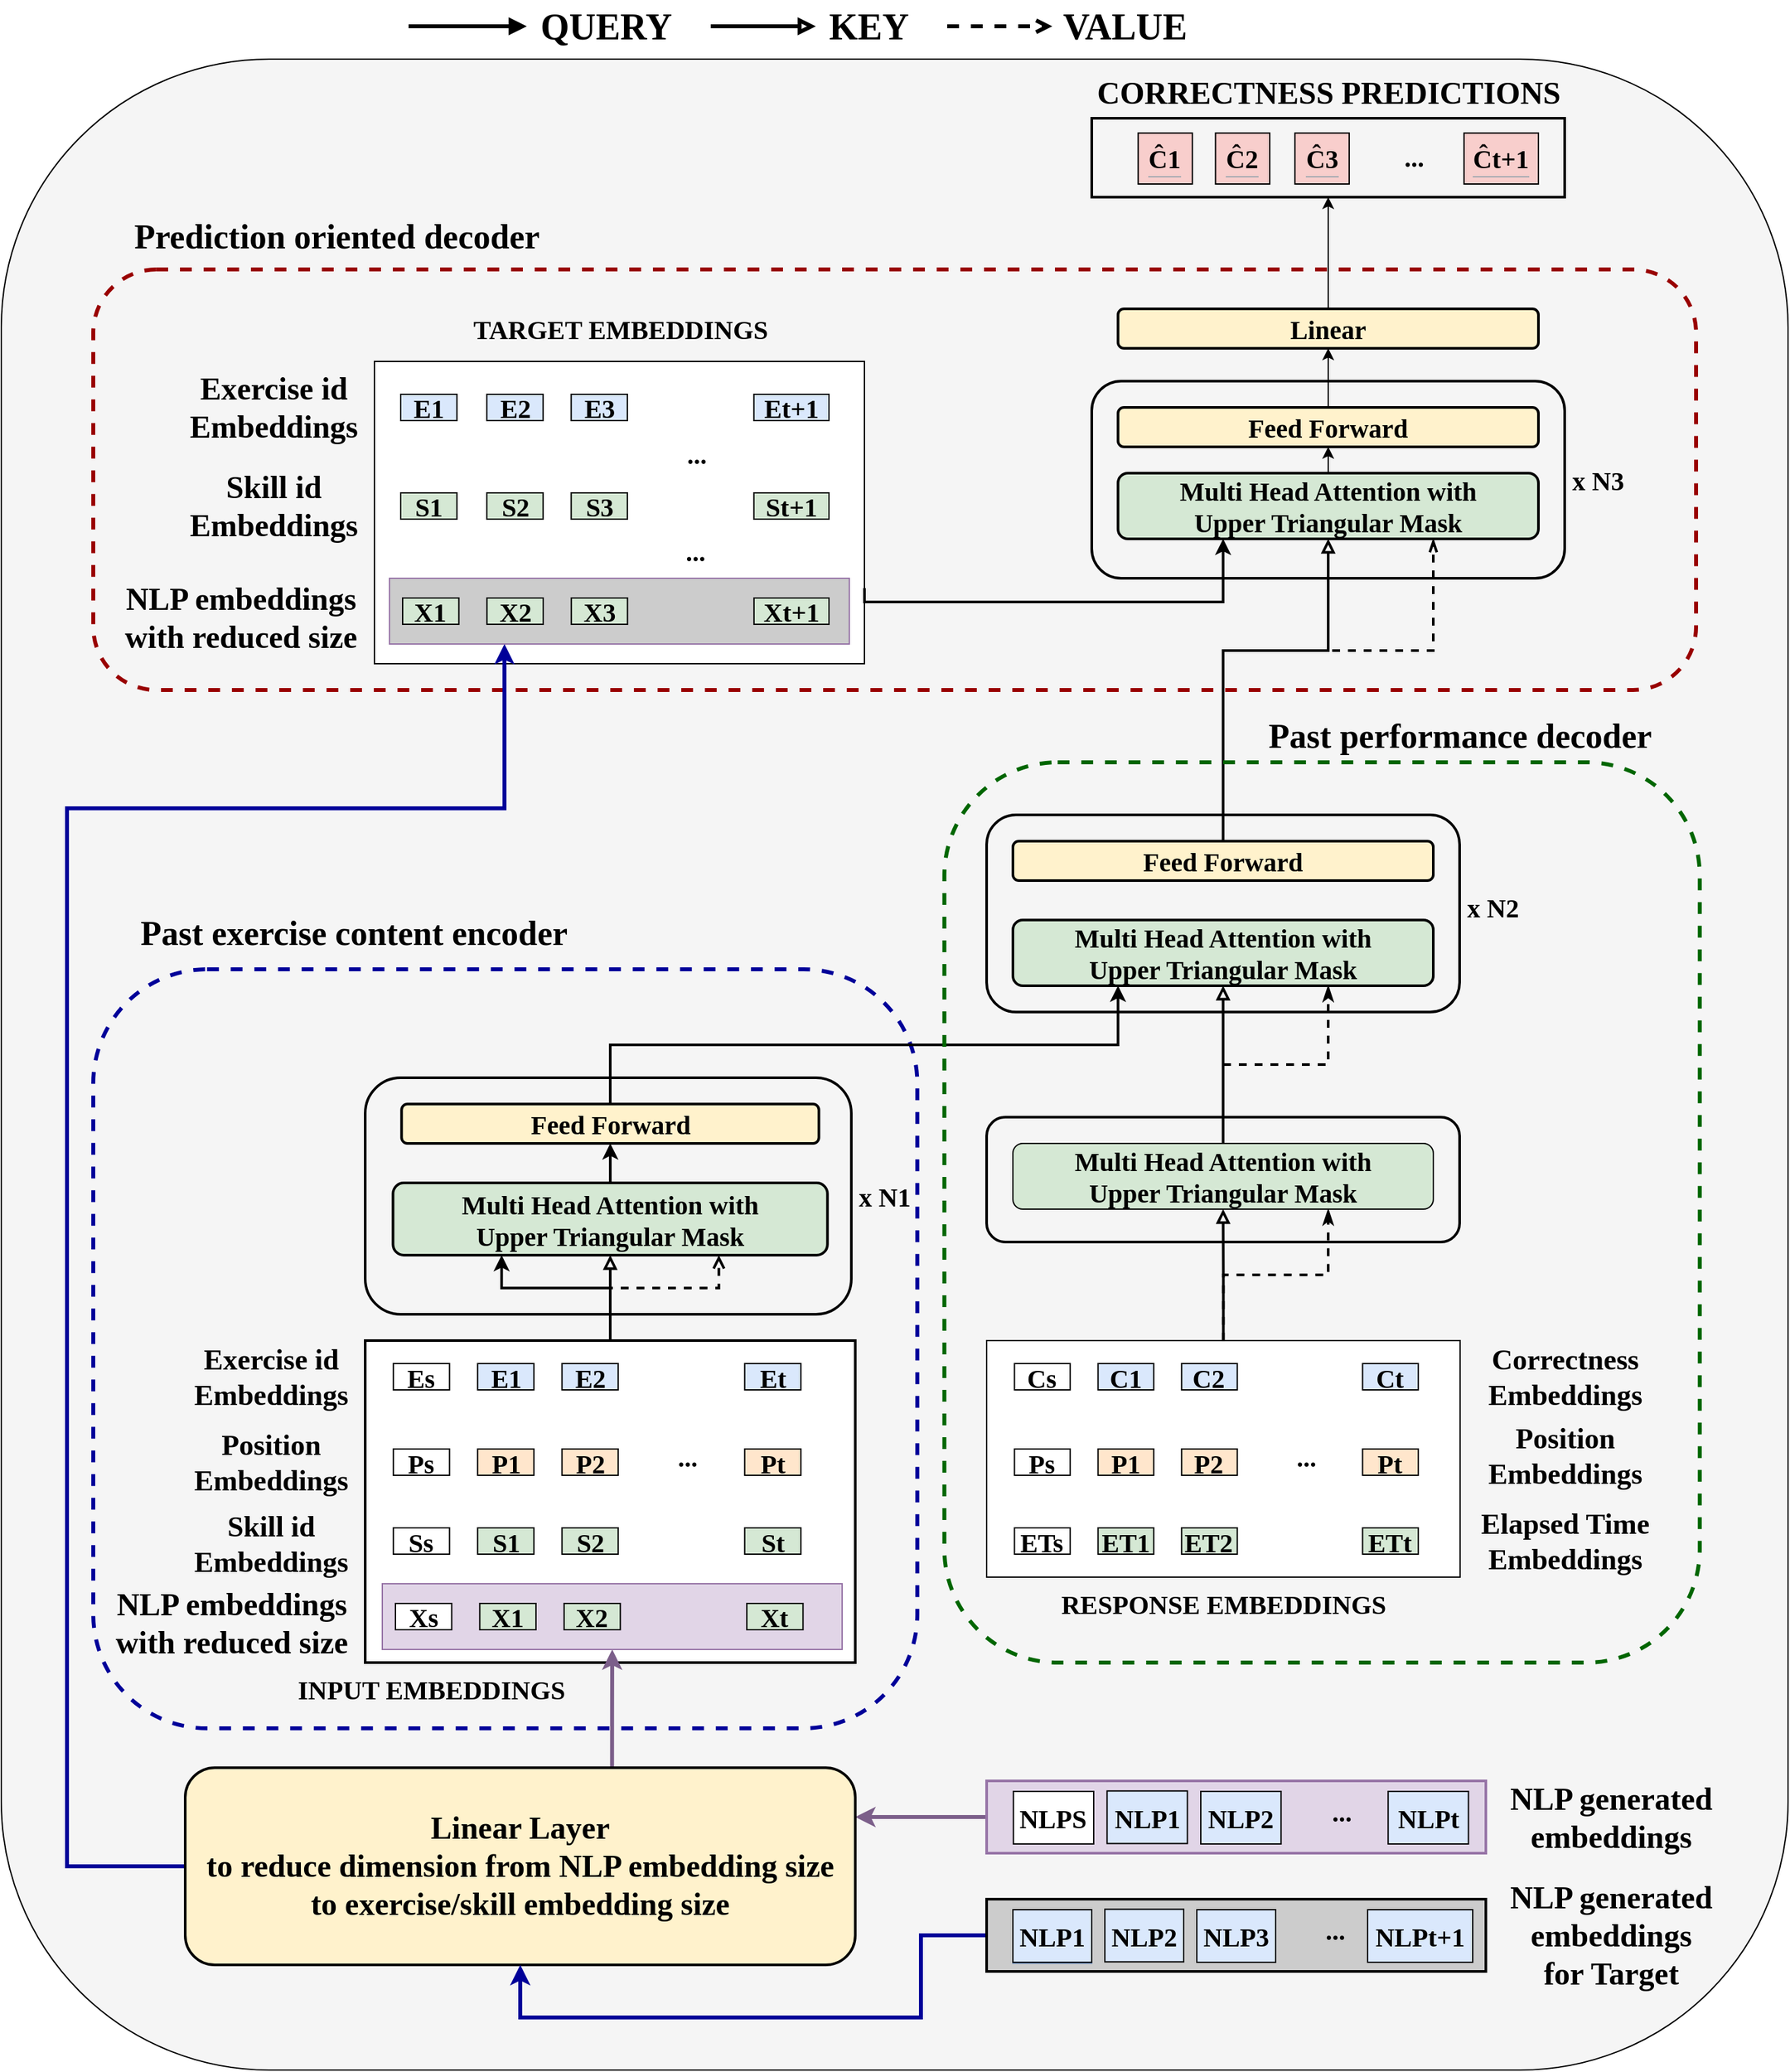 <mxfile version="17.1.5" type="device"><diagram id="nDeZhJGPXsyKJvz89PCt" name="Page-1"><mxGraphModel dx="2595" dy="3621" grid="1" gridSize="10" guides="1" tooltips="1" connect="1" arrows="1" fold="1" page="1" pageScale="1" pageWidth="827" pageHeight="1169" math="0" shadow="0"><root><mxCell id="0"/><mxCell id="1" parent="0"/><mxCell id="uX1NEE3Y0ACUD_Y4Q-Db-1" value="" style="rounded=1;whiteSpace=wrap;html=1;fillColor=#f5f5f5;fontColor=#333333;strokeColor=#000000;fontSize=18;fontStyle=1;fontFamily=Times New Roman;" parent="1" vertex="1"><mxGeometry x="460" y="-1180" width="1360" height="1530" as="geometry"/></mxCell><mxCell id="uX1NEE3Y0ACUD_Y4Q-Db-119" value="" style="rounded=1;whiteSpace=wrap;html=1;fillColor=none;strokeColor=#000099;strokeWidth=3;dashed=1;sketch=0;fontFamily=Times New Roman;fontSize=20;" parent="1" vertex="1"><mxGeometry x="530" y="-487.5" width="627.23" height="577.5" as="geometry"/></mxCell><mxCell id="uX1NEE3Y0ACUD_Y4Q-Db-27" value="" style="rounded=0;whiteSpace=wrap;html=1;strokeColor=#000000;fontSize=20;fontStyle=1;sketch=0;fontFamily=Times New Roman;container=0;strokeWidth=2;" parent="1" vertex="1"><mxGeometry x="737" y="-205" width="373" height="245" as="geometry"/></mxCell><mxCell id="uX1NEE3Y0ACUD_Y4Q-Db-2" value="" style="endArrow=block;html=1;rounded=0;fontFamily=Times New Roman;fontSize=28;strokeColor=#000000;endFill=1;fontStyle=1;strokeWidth=3;" parent="1" edge="1"><mxGeometry width="50" height="50" relative="1" as="geometry"><mxPoint x="770" y="-1205" as="sourcePoint"/><mxPoint x="860" y="-1205" as="targetPoint"/></mxGeometry></mxCell><mxCell id="uX1NEE3Y0ACUD_Y4Q-Db-3" value="" style="endArrow=block;html=1;rounded=0;fontFamily=Times New Roman;fontSize=28;strokeColor=#000000;endFill=0;fontStyle=1;strokeWidth=3;" parent="1" edge="1"><mxGeometry width="50" height="50" relative="1" as="geometry"><mxPoint x="1000" y="-1205" as="sourcePoint"/><mxPoint x="1080" y="-1205" as="targetPoint"/></mxGeometry></mxCell><mxCell id="uX1NEE3Y0ACUD_Y4Q-Db-4" value="" style="endArrow=open;html=1;rounded=0;dashed=1;fontFamily=Times New Roman;fontSize=28;strokeColor=#000000;endFill=0;fontStyle=1;strokeWidth=3;" parent="1" edge="1"><mxGeometry width="50" height="50" relative="1" as="geometry"><mxPoint x="1180" y="-1205" as="sourcePoint"/><mxPoint x="1260" y="-1205" as="targetPoint"/></mxGeometry></mxCell><mxCell id="uX1NEE3Y0ACUD_Y4Q-Db-5" value="QUERY" style="text;html=1;align=center;verticalAlign=middle;resizable=0;points=[];autosize=1;strokeColor=none;fillColor=none;fontSize=28;fontStyle=1;fontFamily=Times New Roman;" parent="1" vertex="1"><mxGeometry x="859.84" y="-1225" width="120" height="40" as="geometry"/></mxCell><mxCell id="uX1NEE3Y0ACUD_Y4Q-Db-6" value="KEY" style="text;html=1;align=center;verticalAlign=middle;resizable=0;points=[];autosize=1;strokeColor=none;fillColor=none;fontSize=28;fontStyle=1;fontFamily=Times New Roman;" parent="1" vertex="1"><mxGeometry x="1080" y="-1225" width="80" height="40" as="geometry"/></mxCell><mxCell id="uX1NEE3Y0ACUD_Y4Q-Db-7" value="VALUE" style="text;html=1;align=center;verticalAlign=middle;resizable=0;points=[];autosize=1;strokeColor=none;fillColor=none;fontSize=28;fontStyle=1;fontFamily=Times New Roman;" parent="1" vertex="1"><mxGeometry x="1260.18" y="-1225" width="110" height="40" as="geometry"/></mxCell><mxCell id="uX1NEE3Y0ACUD_Y4Q-Db-8" style="edgeStyle=orthogonalEdgeStyle;rounded=0;orthogonalLoop=1;jettySize=auto;html=1;entryX=0.5;entryY=1;entryDx=0;entryDy=0;endArrow=classic;endFill=1;fontFamily=Times New Roman;fontSize=20;" parent="1" source="uX1NEE3Y0ACUD_Y4Q-Db-9" target="uX1NEE3Y0ACUD_Y4Q-Db-12" edge="1"><mxGeometry relative="1" as="geometry"/></mxCell><mxCell id="uX1NEE3Y0ACUD_Y4Q-Db-9" value="&lt;span style=&quot;font-size: 20px;&quot;&gt;&lt;font style=&quot;font-size: 20px;&quot;&gt;Linear&lt;/font&gt;&lt;/span&gt;" style="rounded=1;whiteSpace=wrap;html=1;fillColor=#fff2cc;strokeColor=#000000;fontSize=20;fontStyle=1;fontFamily=Times New Roman;strokeWidth=2;" parent="1" vertex="1"><mxGeometry x="1310" y="-990" width="320" height="30" as="geometry"/></mxCell><mxCell id="uX1NEE3Y0ACUD_Y4Q-Db-10" style="edgeStyle=orthogonalEdgeStyle;rounded=0;orthogonalLoop=1;jettySize=auto;html=1;entryX=0.5;entryY=1;entryDx=0;entryDy=0;endArrow=classic;endFill=1;fontFamily=Times New Roman;fontSize=20;" parent="1" source="uX1NEE3Y0ACUD_Y4Q-Db-95" target="uX1NEE3Y0ACUD_Y4Q-Db-9" edge="1"><mxGeometry relative="1" as="geometry"/></mxCell><mxCell id="uX1NEE3Y0ACUD_Y4Q-Db-11" value="CORRECTNESS PREDICTIONS" style="text;html=1;align=center;verticalAlign=middle;resizable=0;points=[];autosize=1;strokeColor=none;fillColor=none;fontSize=24;fontStyle=1;fontFamily=Times New Roman;" parent="1" vertex="1"><mxGeometry x="1285.0" y="-1169" width="370" height="30" as="geometry"/></mxCell><mxCell id="uX1NEE3Y0ACUD_Y4Q-Db-12" value="" style="rounded=0;whiteSpace=wrap;html=1;fillColor=none;strokeColor=#000000;fontSize=20;fontStyle=1;fontFamily=Times New Roman;strokeWidth=2;" parent="1" vertex="1"><mxGeometry x="1290" y="-1135" width="360" height="60" as="geometry"/></mxCell><mxCell id="uX1NEE3Y0ACUD_Y4Q-Db-13" value="&lt;h1 id=&quot;firstHeading&quot; class=&quot;firstHeading mw-first-heading&quot; style=&quot;margin: 0px 0px 0.25em; padding: 0px; overflow: visible; border-bottom: 1px solid rgb(162, 169, 177); line-height: 1.3; font-size: 20px;&quot;&gt;&lt;font style=&quot;font-size: 20px;&quot;&gt;Ĉ1&lt;/font&gt;&lt;/h1&gt;" style="rounded=0;whiteSpace=wrap;html=1;fillColor=#f8cecc;strokeColor=#000000;fontSize=20;fontStyle=1;verticalAlign=top;fontFamily=Times New Roman;" parent="1" vertex="1"><mxGeometry x="1325.32" y="-1123.75" width="41.3" height="38.75" as="geometry"/></mxCell><mxCell id="uX1NEE3Y0ACUD_Y4Q-Db-14" value="&lt;span style=&quot;font-size: 20px;&quot;&gt;&lt;font style=&quot;font-size: 20px;&quot;&gt;...&lt;/font&gt;&lt;/span&gt;" style="text;html=1;align=center;verticalAlign=top;resizable=0;points=[];autosize=1;strokeColor=none;fontSize=20;fontStyle=1;fontFamily=Times New Roman;" parent="1" vertex="1"><mxGeometry x="1519.671" y="-1123.75" width="30" height="30" as="geometry"/></mxCell><mxCell id="uX1NEE3Y0ACUD_Y4Q-Db-15" value="&lt;h1 id=&quot;firstHeading&quot; class=&quot;firstHeading mw-first-heading&quot; style=&quot;margin: 0px 0px 0.25em; padding: 0px; overflow: visible; border-bottom: 1px solid rgb(162, 169, 177); line-height: 1.3; font-size: 20px;&quot;&gt;&lt;font style=&quot;font-size: 20px;&quot;&gt;Ĉ2&lt;/font&gt;&lt;/h1&gt;" style="rounded=0;whiteSpace=wrap;html=1;fillColor=#f8cecc;strokeColor=#000000;fontSize=20;fontStyle=1;verticalAlign=top;fontFamily=Times New Roman;" parent="1" vertex="1"><mxGeometry x="1384.21" y="-1123.75" width="41.3" height="38.75" as="geometry"/></mxCell><mxCell id="uX1NEE3Y0ACUD_Y4Q-Db-16" value="&lt;h1 id=&quot;firstHeading&quot; class=&quot;firstHeading mw-first-heading&quot; style=&quot;margin: 0px 0px 0.25em; padding: 0px; overflow: visible; border-bottom: 1px solid rgb(162, 169, 177); line-height: 1.3; font-size: 20px;&quot;&gt;&lt;font style=&quot;font-size: 20px;&quot;&gt;Ĉ3&lt;/font&gt;&lt;/h1&gt;" style="rounded=0;whiteSpace=wrap;html=1;fillColor=#f8cecc;strokeColor=#000000;fontSize=20;fontStyle=1;verticalAlign=top;fontFamily=Times New Roman;" parent="1" vertex="1"><mxGeometry x="1444.67" y="-1123.75" width="41.3" height="38.75" as="geometry"/></mxCell><mxCell id="uX1NEE3Y0ACUD_Y4Q-Db-17" value="&lt;h1 id=&quot;firstHeading&quot; class=&quot;firstHeading mw-first-heading&quot; style=&quot;margin: 0px 0px 0.25em ; padding: 0px ; overflow: visible ; border-bottom: 1px solid rgb(162 , 169 , 177) ; line-height: 1.3 ; font-size: 20px&quot;&gt;&lt;font style=&quot;font-size: 20px&quot;&gt;Ĉt+1&lt;/font&gt;&lt;/h1&gt;" style="rounded=0;whiteSpace=wrap;html=1;fillColor=#f8cecc;strokeColor=#000000;fontSize=20;fontStyle=1;verticalAlign=top;fontFamily=Times New Roman;" parent="1" vertex="1"><mxGeometry x="1573.37" y="-1123.75" width="56.63" height="38.75" as="geometry"/></mxCell><mxCell id="uX1NEE3Y0ACUD_Y4Q-Db-18" value="Prediction oriented decoder" style="text;html=1;align=center;verticalAlign=middle;resizable=0;points=[];autosize=1;strokeColor=none;fillColor=none;fontSize=26;fontFamily=Times New Roman;fontStyle=1;container=1;" parent="1" vertex="1"><mxGeometry x="555.28" y="-1065" width="320" height="40" as="geometry"/></mxCell><mxCell id="uX1NEE3Y0ACUD_Y4Q-Db-19" value="" style="rounded=1;whiteSpace=wrap;html=1;fillColor=none;strokeColor=#990000;strokeWidth=3;dashed=1;sketch=0;fontFamily=Times New Roman;fontSize=20;" parent="1" vertex="1"><mxGeometry x="530" y="-1020" width="1220" height="320" as="geometry"/></mxCell><mxCell id="uX1NEE3Y0ACUD_Y4Q-Db-20" value="" style="rounded=1;whiteSpace=wrap;html=1;fillColor=none;strokeColor=#000000;fontSize=20;fontStyle=1;sketch=0;fontFamily=Times New Roman;strokeWidth=2;" parent="1" vertex="1"><mxGeometry x="737" y="-405" width="370" height="180" as="geometry"/></mxCell><mxCell id="uX1NEE3Y0ACUD_Y4Q-Db-21" value="" style="rounded=1;whiteSpace=wrap;html=1;fillColor=none;strokeColor=#000000;fontSize=20;fontStyle=1;fontFamily=Times New Roman;strokeWidth=2;" parent="1" vertex="1"><mxGeometry x="1210" y="-605" width="360" height="150" as="geometry"/></mxCell><mxCell id="uX1NEE3Y0ACUD_Y4Q-Db-22" value="Multi Head Attention with &lt;br style=&quot;font-size: 20px;&quot;&gt;&lt;span style=&quot;font-size: 20px;&quot;&gt;Upper Triangular Mask&lt;/span&gt;" style="rounded=1;whiteSpace=wrap;html=1;fillColor=#d5e8d4;fontSize=20;strokeColor=#000000;fontStyle=1;fontFamily=Times New Roman;strokeWidth=2;" parent="1" vertex="1"><mxGeometry x="1230" y="-525" width="320" height="50" as="geometry"/></mxCell><mxCell id="uX1NEE3Y0ACUD_Y4Q-Db-23" style="edgeStyle=orthogonalEdgeStyle;rounded=0;orthogonalLoop=1;jettySize=auto;html=1;entryX=0.5;entryY=1;entryDx=0;entryDy=0;fontFamily=Times New Roman;fontSize=20;endArrow=block;endFill=0;strokeColor=#000000;strokeWidth=2;" parent="1" source="uX1NEE3Y0ACUD_Y4Q-Db-24" target="uX1NEE3Y0ACUD_Y4Q-Db-94" edge="1"><mxGeometry relative="1" as="geometry"><Array as="points"><mxPoint x="1390" y="-730"/><mxPoint x="1470" y="-730"/></Array></mxGeometry></mxCell><mxCell id="uX1NEE3Y0ACUD_Y4Q-Db-24" value="&lt;span style=&quot;font-size: 20px;&quot;&gt;&lt;font style=&quot;font-size: 20px;&quot;&gt;Feed Forward&lt;/font&gt;&lt;/span&gt;" style="rounded=1;whiteSpace=wrap;html=1;fillColor=#fff2cc;strokeColor=#000000;fontSize=20;fontStyle=1;fontFamily=Times New Roman;strokeWidth=2;" parent="1" vertex="1"><mxGeometry x="1230" y="-585" width="320" height="30" as="geometry"/></mxCell><mxCell id="uX1NEE3Y0ACUD_Y4Q-Db-51" style="edgeStyle=orthogonalEdgeStyle;rounded=0;orthogonalLoop=1;jettySize=auto;html=1;entryX=0.25;entryY=1;entryDx=0;entryDy=0;fontSize=20;exitX=0.5;exitY=0;exitDx=0;exitDy=0;strokeColor=#000000;fontStyle=1;fontFamily=Times New Roman;strokeWidth=2;" parent="1" source="uX1NEE3Y0ACUD_Y4Q-Db-53" target="uX1NEE3Y0ACUD_Y4Q-Db-22" edge="1"><mxGeometry relative="1" as="geometry"/></mxCell><mxCell id="uX1NEE3Y0ACUD_Y4Q-Db-52" style="edgeStyle=orthogonalEdgeStyle;rounded=0;orthogonalLoop=1;jettySize=auto;html=1;entryX=0.5;entryY=1;entryDx=0;entryDy=0;fontSize=20;exitX=0.5;exitY=0;exitDx=0;exitDy=0;strokeColor=#000000;fontStyle=1;endArrow=block;endFill=0;fontFamily=Times New Roman;strokeWidth=2;" parent="1" source="Qq5zRCEWTZlUcOAFy7cQ-25" target="uX1NEE3Y0ACUD_Y4Q-Db-22" edge="1"><mxGeometry relative="1" as="geometry"/></mxCell><mxCell id="uX1NEE3Y0ACUD_Y4Q-Db-53" value="&lt;span style=&quot;font-size: 20px;&quot;&gt;&lt;font style=&quot;font-size: 20px;&quot;&gt;Feed Forward&lt;/font&gt;&lt;/span&gt;" style="rounded=1;whiteSpace=wrap;html=1;fillColor=#fff2cc;strokeColor=#000000;fontSize=20;fontStyle=1;sketch=0;fontFamily=Times New Roman;strokeWidth=2;" parent="1" vertex="1"><mxGeometry x="764.676" y="-385" width="317.647" height="30" as="geometry"/></mxCell><mxCell id="uX1NEE3Y0ACUD_Y4Q-Db-54" style="edgeStyle=orthogonalEdgeStyle;rounded=0;orthogonalLoop=1;jettySize=auto;html=1;entryX=0.5;entryY=1;entryDx=0;entryDy=0;fontSize=20;strokeColor=#000000;fontStyle=1;sketch=0;fontFamily=Times New Roman;strokeWidth=2;" parent="1" source="uX1NEE3Y0ACUD_Y4Q-Db-55" target="uX1NEE3Y0ACUD_Y4Q-Db-53" edge="1"><mxGeometry relative="1" as="geometry"/></mxCell><mxCell id="uX1NEE3Y0ACUD_Y4Q-Db-55" value="Multi Head Attention with &lt;br style=&quot;font-size: 20px;&quot;&gt;&lt;span style=&quot;font-size: 20px;&quot;&gt;Upper Triangular Mask&lt;/span&gt;" style="rounded=1;whiteSpace=wrap;html=1;fillColor=#d5e8d4;fontSize=20;strokeColor=#000000;fontStyle=1;sketch=0;fontFamily=Times New Roman;strokeWidth=2;" parent="1" vertex="1"><mxGeometry x="758.16" y="-325" width="330.68" height="55" as="geometry"/></mxCell><mxCell id="uX1NEE3Y0ACUD_Y4Q-Db-56" value="Position&lt;br style=&quot;font-size: 22px;&quot;&gt;Embeddings" style="text;html=1;align=center;verticalAlign=middle;resizable=0;points=[];autosize=1;strokeColor=none;fillColor=none;fontSize=22;fontStyle=1;fontFamily=Times New Roman;" parent="1" vertex="1"><mxGeometry x="1584.998" y="-147.5" width="130" height="60" as="geometry"/></mxCell><mxCell id="uX1NEE3Y0ACUD_Y4Q-Db-57" value="Elapsed Time&lt;br style=&quot;font-size: 22px;&quot;&gt;Embeddings" style="text;html=1;align=center;verticalAlign=middle;resizable=0;points=[];autosize=1;strokeColor=none;fillColor=none;fontSize=22;fontStyle=1;fontFamily=Times New Roman;" parent="1" vertex="1"><mxGeometry x="1579.998" y="-82.5" width="140" height="60" as="geometry"/></mxCell><mxCell id="uX1NEE3Y0ACUD_Y4Q-Db-58" value="" style="group;strokeColor=none;fontSize=20;fontStyle=1;fontFamily=Times New Roman;strokeWidth=2;" parent="1" vertex="1" connectable="0"><mxGeometry x="1210" y="-205" width="360.369" height="435" as="geometry"/></mxCell><mxCell id="uX1NEE3Y0ACUD_Y4Q-Db-59" value="" style="rounded=0;whiteSpace=wrap;html=1;strokeColor=#000000;fontSize=20;fontStyle=1;fontFamily=Times New Roman;" parent="uX1NEE3Y0ACUD_Y4Q-Db-58" vertex="1"><mxGeometry width="360.369" height="180" as="geometry"/></mxCell><mxCell id="uX1NEE3Y0ACUD_Y4Q-Db-60" value="C1" style="rounded=0;whiteSpace=wrap;html=1;fillColor=#dae8fc;strokeColor=#000000;fontSize=20;fontStyle=1;fontFamily=Times New Roman;" parent="uX1NEE3Y0ACUD_Y4Q-Db-58" vertex="1"><mxGeometry x="84.793" y="17.5" width="42.396" height="20" as="geometry"/></mxCell><mxCell id="uX1NEE3Y0ACUD_Y4Q-Db-61" value="C2" style="rounded=0;whiteSpace=wrap;html=1;fillColor=#dae8fc;strokeColor=#000000;fontSize=20;fontStyle=1;fontFamily=Times New Roman;" parent="uX1NEE3Y0ACUD_Y4Q-Db-58" vertex="1"><mxGeometry x="148.387" y="17.5" width="42.396" height="20" as="geometry"/></mxCell><mxCell id="uX1NEE3Y0ACUD_Y4Q-Db-62" value="Ct" style="rounded=0;whiteSpace=wrap;html=1;fillColor=#dae8fc;strokeColor=#000000;fontSize=20;fontStyle=1;fontFamily=Times New Roman;" parent="uX1NEE3Y0ACUD_Y4Q-Db-58" vertex="1"><mxGeometry x="286.175" y="17.5" width="42.396" height="20" as="geometry"/></mxCell><mxCell id="uX1NEE3Y0ACUD_Y4Q-Db-63" value="P1" style="rounded=0;whiteSpace=wrap;html=1;fillColor=#ffe6cc;strokeColor=#000000;fontSize=20;fontStyle=1;fontFamily=Times New Roman;" parent="uX1NEE3Y0ACUD_Y4Q-Db-58" vertex="1"><mxGeometry x="84.793" y="82.5" width="42.396" height="20" as="geometry"/></mxCell><mxCell id="uX1NEE3Y0ACUD_Y4Q-Db-64" value="P2" style="rounded=0;whiteSpace=wrap;html=1;fillColor=#ffe6cc;strokeColor=#000000;fontSize=20;fontStyle=1;fontFamily=Times New Roman;" parent="uX1NEE3Y0ACUD_Y4Q-Db-58" vertex="1"><mxGeometry x="148.387" y="82.5" width="42.396" height="20" as="geometry"/></mxCell><mxCell id="uX1NEE3Y0ACUD_Y4Q-Db-65" value="Pt" style="rounded=0;whiteSpace=wrap;html=1;fillColor=#ffe6cc;strokeColor=#000000;fontSize=20;fontStyle=1;fontFamily=Times New Roman;" parent="uX1NEE3Y0ACUD_Y4Q-Db-58" vertex="1"><mxGeometry x="286.175" y="82.5" width="42.396" height="20" as="geometry"/></mxCell><mxCell id="uX1NEE3Y0ACUD_Y4Q-Db-66" value="ET1" style="rounded=0;whiteSpace=wrap;html=1;fillColor=#d5e8d4;strokeColor=#000000;fontSize=20;fontStyle=1;fontFamily=Times New Roman;" parent="uX1NEE3Y0ACUD_Y4Q-Db-58" vertex="1"><mxGeometry x="84.793" y="142.5" width="42.396" height="20" as="geometry"/></mxCell><mxCell id="uX1NEE3Y0ACUD_Y4Q-Db-67" value="ET2" style="rounded=0;whiteSpace=wrap;html=1;fillColor=#d5e8d4;strokeColor=#000000;fontSize=20;fontStyle=1;fontFamily=Times New Roman;" parent="uX1NEE3Y0ACUD_Y4Q-Db-58" vertex="1"><mxGeometry x="148.387" y="142.5" width="42.396" height="20" as="geometry"/></mxCell><mxCell id="uX1NEE3Y0ACUD_Y4Q-Db-68" value="ETt" style="rounded=0;whiteSpace=wrap;html=1;fillColor=#d5e8d4;strokeColor=#000000;fontSize=20;fontStyle=1;fontFamily=Times New Roman;" parent="uX1NEE3Y0ACUD_Y4Q-Db-58" vertex="1"><mxGeometry x="286.175" y="142.5" width="42.396" height="20" as="geometry"/></mxCell><mxCell id="uX1NEE3Y0ACUD_Y4Q-Db-69" value="" style="shape=image;html=1;verticalAlign=top;verticalLabelPosition=bottom;labelBackgroundColor=#ffffff;imageAspect=0;aspect=fixed;image=https://cdn3.iconfinder.com/data/icons/user-interface-169/32/plus-128.png;fillColor=none;strokeColor=#000000;fontSize=20;fontStyle=1;fontFamily=Times New Roman;" parent="uX1NEE3Y0ACUD_Y4Q-Db-58" vertex="1"><mxGeometry x="95.392" y="52.5" width="20" height="20" as="geometry"/></mxCell><mxCell id="uX1NEE3Y0ACUD_Y4Q-Db-70" value="" style="shape=image;html=1;verticalAlign=top;verticalLabelPosition=bottom;labelBackgroundColor=#ffffff;imageAspect=0;aspect=fixed;image=https://cdn3.iconfinder.com/data/icons/user-interface-169/32/plus-128.png;fillColor=none;strokeColor=#000000;fontSize=20;fontStyle=1;fontFamily=Times New Roman;" parent="uX1NEE3Y0ACUD_Y4Q-Db-58" vertex="1"><mxGeometry x="158.986" y="52.5" width="20" height="20" as="geometry"/></mxCell><mxCell id="uX1NEE3Y0ACUD_Y4Q-Db-71" value="" style="shape=image;html=1;verticalAlign=top;verticalLabelPosition=bottom;labelBackgroundColor=#ffffff;imageAspect=0;aspect=fixed;image=https://cdn3.iconfinder.com/data/icons/user-interface-169/32/plus-128.png;fillColor=none;strokeColor=#000000;fontSize=20;fontStyle=1;fontFamily=Times New Roman;" parent="uX1NEE3Y0ACUD_Y4Q-Db-58" vertex="1"><mxGeometry x="296.774" y="52.5" width="20" height="20" as="geometry"/></mxCell><mxCell id="uX1NEE3Y0ACUD_Y4Q-Db-72" value="" style="shape=image;html=1;verticalAlign=top;verticalLabelPosition=bottom;labelBackgroundColor=#ffffff;imageAspect=0;aspect=fixed;image=https://cdn3.iconfinder.com/data/icons/user-interface-169/32/plus-128.png;fillColor=none;strokeColor=#000000;fontSize=20;fontStyle=1;fontFamily=Times New Roman;" parent="uX1NEE3Y0ACUD_Y4Q-Db-58" vertex="1"><mxGeometry x="95.392" y="112.5" width="20" height="20" as="geometry"/></mxCell><mxCell id="uX1NEE3Y0ACUD_Y4Q-Db-73" value="" style="shape=image;html=1;verticalAlign=top;verticalLabelPosition=bottom;labelBackgroundColor=#ffffff;imageAspect=0;aspect=fixed;image=https://cdn3.iconfinder.com/data/icons/user-interface-169/32/plus-128.png;fillColor=none;strokeColor=#000000;fontSize=20;fontStyle=1;fontFamily=Times New Roman;" parent="uX1NEE3Y0ACUD_Y4Q-Db-58" vertex="1"><mxGeometry x="158.986" y="112.5" width="20" height="20" as="geometry"/></mxCell><mxCell id="uX1NEE3Y0ACUD_Y4Q-Db-74" value="" style="shape=image;html=1;verticalAlign=top;verticalLabelPosition=bottom;labelBackgroundColor=#ffffff;imageAspect=0;aspect=fixed;image=https://cdn3.iconfinder.com/data/icons/user-interface-169/32/plus-128.png;fillColor=none;strokeColor=#000000;fontSize=20;fontStyle=1;fontFamily=Times New Roman;" parent="uX1NEE3Y0ACUD_Y4Q-Db-58" vertex="1"><mxGeometry x="296.774" y="112.5" width="20" height="20" as="geometry"/></mxCell><mxCell id="uX1NEE3Y0ACUD_Y4Q-Db-75" value="&lt;span style=&quot;font-size: 20px;&quot;&gt;&lt;font style=&quot;font-size: 20px;&quot;&gt;...&lt;/font&gt;&lt;/span&gt;" style="text;html=1;align=center;verticalAlign=middle;resizable=0;points=[];autosize=1;strokeColor=none;fillColor=none;fontSize=20;fontStyle=1;fontFamily=Times New Roman;" parent="uX1NEE3Y0ACUD_Y4Q-Db-58" vertex="1"><mxGeometry x="227.581" y="72.5" width="30" height="30" as="geometry"/></mxCell><mxCell id="uX1NEE3Y0ACUD_Y4Q-Db-76" value="Cs" style="rounded=0;whiteSpace=wrap;html=1;strokeColor=#000000;fontSize=20;fontStyle=1;fontFamily=Times New Roman;" parent="uX1NEE3Y0ACUD_Y4Q-Db-58" vertex="1"><mxGeometry x="21.198" y="17.5" width="42.396" height="20" as="geometry"/></mxCell><mxCell id="uX1NEE3Y0ACUD_Y4Q-Db-77" value="Ps" style="rounded=0;whiteSpace=wrap;html=1;strokeColor=#000000;fontSize=20;fontStyle=1;fontFamily=Times New Roman;" parent="uX1NEE3Y0ACUD_Y4Q-Db-58" vertex="1"><mxGeometry x="21.198" y="82.5" width="42.396" height="20" as="geometry"/></mxCell><mxCell id="uX1NEE3Y0ACUD_Y4Q-Db-78" value="ETs" style="rounded=0;whiteSpace=wrap;html=1;strokeColor=#000000;fontSize=20;fontStyle=1;fontFamily=Times New Roman;" parent="uX1NEE3Y0ACUD_Y4Q-Db-58" vertex="1"><mxGeometry x="21.198" y="142.5" width="42.396" height="20" as="geometry"/></mxCell><mxCell id="uX1NEE3Y0ACUD_Y4Q-Db-79" value="" style="shape=image;html=1;verticalAlign=top;verticalLabelPosition=bottom;labelBackgroundColor=#ffffff;imageAspect=0;aspect=fixed;image=https://cdn3.iconfinder.com/data/icons/user-interface-169/32/plus-128.png;fillColor=none;strokeColor=#000000;fontSize=20;fontStyle=1;fontFamily=Times New Roman;" parent="uX1NEE3Y0ACUD_Y4Q-Db-58" vertex="1"><mxGeometry x="31.797" y="52.5" width="20" height="20" as="geometry"/></mxCell><mxCell id="uX1NEE3Y0ACUD_Y4Q-Db-80" value="" style="shape=image;html=1;verticalAlign=top;verticalLabelPosition=bottom;labelBackgroundColor=#ffffff;imageAspect=0;aspect=fixed;image=https://cdn3.iconfinder.com/data/icons/user-interface-169/32/plus-128.png;fillColor=none;strokeColor=#000000;fontSize=20;fontStyle=1;fontFamily=Times New Roman;" parent="uX1NEE3Y0ACUD_Y4Q-Db-58" vertex="1"><mxGeometry x="31.797" y="112.5" width="20" height="20" as="geometry"/></mxCell><mxCell id="uX1NEE3Y0ACUD_Y4Q-Db-81" value="Correctness&lt;br style=&quot;font-size: 22px;&quot;&gt;Embeddings" style="text;html=1;align=center;verticalAlign=middle;resizable=0;points=[];autosize=1;strokeColor=none;fillColor=none;fontSize=22;fontStyle=1;fontFamily=Times New Roman;" parent="1" vertex="1"><mxGeometry x="1584.998" y="-207.5" width="130" height="60" as="geometry"/></mxCell><mxCell id="uX1NEE3Y0ACUD_Y4Q-Db-82" value="x N2" style="text;html=1;align=center;verticalAlign=middle;resizable=0;points=[];autosize=1;strokeColor=none;fillColor=none;fontStyle=1;fontSize=20;fontFamily=Times New Roman;" parent="1" vertex="1"><mxGeometry x="1570.368" y="-550" width="50" height="30" as="geometry"/></mxCell><mxCell id="uX1NEE3Y0ACUD_Y4Q-Db-83" value="x N1" style="text;html=1;align=center;verticalAlign=middle;resizable=0;points=[];autosize=1;strokeColor=none;fillColor=none;fontStyle=1;fontSize=20;sketch=0;fontFamily=Times New Roman;" parent="1" vertex="1"><mxGeometry x="1106.998" y="-330" width="50" height="30" as="geometry"/></mxCell><mxCell id="uX1NEE3Y0ACUD_Y4Q-Db-84" style="edgeStyle=orthogonalEdgeStyle;rounded=0;orthogonalLoop=1;jettySize=auto;html=1;entryX=0.75;entryY=1;entryDx=0;entryDy=0;fontSize=20;strokeColor=#000000;fontStyle=1;endArrow=open;endFill=0;dashed=1;sketch=0;fontFamily=Times New Roman;strokeWidth=2;" parent="1" source="uX1NEE3Y0ACUD_Y4Q-Db-27" target="uX1NEE3Y0ACUD_Y4Q-Db-55" edge="1"><mxGeometry relative="1" as="geometry"><Array as="points"><mxPoint x="923" y="-245"/><mxPoint x="1006" y="-245"/></Array></mxGeometry></mxCell><mxCell id="uX1NEE3Y0ACUD_Y4Q-Db-85" style="edgeStyle=orthogonalEdgeStyle;rounded=0;orthogonalLoop=1;jettySize=auto;html=1;entryX=0.5;entryY=1;entryDx=0;entryDy=0;fontSize=20;exitX=0.5;exitY=0;exitDx=0;exitDy=0;strokeColor=#000000;fontStyle=1;endArrow=block;endFill=0;sketch=0;fontFamily=Times New Roman;strokeWidth=2;" parent="1" source="uX1NEE3Y0ACUD_Y4Q-Db-27" target="uX1NEE3Y0ACUD_Y4Q-Db-55" edge="1"><mxGeometry relative="1" as="geometry"/></mxCell><mxCell id="uX1NEE3Y0ACUD_Y4Q-Db-86" style="edgeStyle=orthogonalEdgeStyle;rounded=0;orthogonalLoop=1;jettySize=auto;html=1;entryX=0.25;entryY=1;entryDx=0;entryDy=0;fontSize=20;strokeColor=#000000;fontStyle=1;sketch=0;fontFamily=Times New Roman;strokeWidth=2;" parent="1" source="uX1NEE3Y0ACUD_Y4Q-Db-27" target="uX1NEE3Y0ACUD_Y4Q-Db-55" edge="1"><mxGeometry relative="1" as="geometry"><Array as="points"><mxPoint x="923" y="-245"/><mxPoint x="841" y="-245"/></Array></mxGeometry></mxCell><mxCell id="uX1NEE3Y0ACUD_Y4Q-Db-87" value="RESPONSE EMBEDDINGS" style="text;html=1;align=center;verticalAlign=middle;resizable=0;points=[];autosize=1;strokeColor=none;fillColor=none;fontSize=20;fontStyle=1;fontFamily=Times New Roman;" parent="1" vertex="1"><mxGeometry x="1260.18" y="-20" width="260" height="30" as="geometry"/></mxCell><mxCell id="uX1NEE3Y0ACUD_Y4Q-Db-88" value="INPUT EMBEDDINGS" style="text;html=1;align=center;verticalAlign=middle;resizable=0;points=[];autosize=1;strokeColor=none;fillColor=none;fontSize=20;fontStyle=1;sketch=0;fontFamily=Times New Roman;container=0;" parent="1" vertex="1"><mxGeometry x="677.46" y="45" width="220" height="30" as="geometry"/></mxCell><mxCell id="uX1NEE3Y0ACUD_Y4Q-Db-89" value="x N3" style="text;html=1;align=center;verticalAlign=middle;resizable=0;points=[];autosize=1;strokeColor=none;fillColor=none;fontStyle=1;fontSize=20;fontFamily=Times New Roman;" parent="1" vertex="1"><mxGeometry x="1649.998" y="-875" width="50" height="30" as="geometry"/></mxCell><mxCell id="uX1NEE3Y0ACUD_Y4Q-Db-93" value="" style="rounded=1;whiteSpace=wrap;html=1;fillColor=none;strokeColor=#000000;fontSize=20;fontStyle=1;fontFamily=Times New Roman;strokeWidth=2;" parent="1" vertex="1"><mxGeometry x="1290" y="-935" width="360" height="150" as="geometry"/></mxCell><mxCell id="uX1NEE3Y0ACUD_Y4Q-Db-94" value="Multi Head Attention with &lt;br style=&quot;font-size: 20px;&quot;&gt;&lt;span style=&quot;font-size: 20px;&quot;&gt;Upper Triangular Mask&lt;/span&gt;" style="rounded=1;whiteSpace=wrap;html=1;fillColor=#d5e8d4;fontSize=20;strokeColor=#000000;fontStyle=1;fontFamily=Times New Roman;strokeWidth=2;" parent="1" vertex="1"><mxGeometry x="1310" y="-865" width="320" height="50" as="geometry"/></mxCell><mxCell id="uX1NEE3Y0ACUD_Y4Q-Db-95" value="&lt;span style=&quot;font-size: 20px;&quot;&gt;&lt;font style=&quot;font-size: 20px;&quot;&gt;Feed Forward&lt;/font&gt;&lt;/span&gt;" style="rounded=1;whiteSpace=wrap;html=1;fillColor=#fff2cc;strokeColor=#000000;fontSize=20;fontStyle=1;fontFamily=Times New Roman;strokeWidth=2;" parent="1" vertex="1"><mxGeometry x="1310" y="-915" width="320" height="30" as="geometry"/></mxCell><mxCell id="uX1NEE3Y0ACUD_Y4Q-Db-96" style="edgeStyle=orthogonalEdgeStyle;rounded=0;orthogonalLoop=1;jettySize=auto;html=1;entryX=0.5;entryY=1;entryDx=0;entryDy=0;fontFamily=Times New Roman;fontSize=20;" parent="1" source="uX1NEE3Y0ACUD_Y4Q-Db-94" target="uX1NEE3Y0ACUD_Y4Q-Db-95" edge="1"><mxGeometry relative="1" as="geometry"/></mxCell><mxCell id="uX1NEE3Y0ACUD_Y4Q-Db-97" style="edgeStyle=orthogonalEdgeStyle;rounded=0;sketch=0;orthogonalLoop=1;jettySize=auto;html=1;entryX=0.75;entryY=1;entryDx=0;entryDy=0;dashed=1;fontSize=20;endArrow=openThin;endFill=0;exitX=0.5;exitY=0;exitDx=0;exitDy=0;fontFamily=Times New Roman;strokeWidth=2;" parent="1" source="uX1NEE3Y0ACUD_Y4Q-Db-24" target="uX1NEE3Y0ACUD_Y4Q-Db-94" edge="1"><mxGeometry relative="1" as="geometry"><Array as="points"><mxPoint x="1390" y="-730"/><mxPoint x="1550" y="-730"/></Array><mxPoint x="920.5" y="-750.0" as="sourcePoint"/></mxGeometry></mxCell><mxCell id="uX1NEE3Y0ACUD_Y4Q-Db-98" value="TARGET EMBEDDINGS" style="text;html=1;align=center;verticalAlign=middle;resizable=0;points=[];autosize=1;strokeColor=none;fillColor=none;fontSize=20;fontStyle=1;fontFamily=Times New Roman;" parent="1" vertex="1"><mxGeometry x="810.5" y="-990" width="240" height="30" as="geometry"/></mxCell><mxCell id="uX1NEE3Y0ACUD_Y4Q-Db-99" value="Exercise id &lt;br style=&quot;font-size: 24px;&quot;&gt;Embeddings" style="text;html=1;align=center;verticalAlign=middle;resizable=0;points=[];autosize=1;strokeColor=none;fillColor=none;fontSize=24;fontStyle=1;fontFamily=Times New Roman;" parent="1" vertex="1"><mxGeometry x="597" y="-945" width="140" height="60" as="geometry"/></mxCell><mxCell id="uX1NEE3Y0ACUD_Y4Q-Db-100" value="Skill id &lt;br style=&quot;font-size: 24px;&quot;&gt;Embeddings" style="text;html=1;align=center;verticalAlign=middle;resizable=0;points=[];autosize=1;strokeColor=none;fillColor=none;fontSize=24;fontStyle=1;fontFamily=Times New Roman;" parent="1" vertex="1"><mxGeometry x="597" y="-870" width="140" height="60" as="geometry"/></mxCell><mxCell id="uX1NEE3Y0ACUD_Y4Q-Db-101" value="" style="rounded=0;whiteSpace=wrap;html=1;strokeColor=#000000;fontSize=20;fontStyle=1;container=0;fontFamily=Times New Roman;" parent="1" vertex="1"><mxGeometry x="744" y="-950" width="373" height="230" as="geometry"/></mxCell><mxCell id="uX1NEE3Y0ACUD_Y4Q-Db-107" style="edgeStyle=orthogonalEdgeStyle;rounded=0;orthogonalLoop=1;jettySize=auto;html=1;entryX=0.25;entryY=1;entryDx=0;entryDy=0;fontSize=20;strokeColor=#000000;fontStyle=1;exitX=1;exitY=0.75;exitDx=0;exitDy=0;fontFamily=Times New Roman;strokeWidth=2;" parent="1" source="uX1NEE3Y0ACUD_Y4Q-Db-101" target="uX1NEE3Y0ACUD_Y4Q-Db-94" edge="1"><mxGeometry relative="1" as="geometry"><mxPoint x="1390" y="-715.0" as="targetPoint"/><Array as="points"><mxPoint x="1390" y="-767"/></Array></mxGeometry></mxCell><mxCell id="uX1NEE3Y0ACUD_Y4Q-Db-108" value="E2" style="rounded=0;whiteSpace=wrap;html=1;fillColor=#dae8fc;strokeColor=#000000;fontSize=20;fontStyle=1;fontFamily=Times New Roman;" parent="1" vertex="1"><mxGeometry x="829.58" y="-925" width="42.791" height="20" as="geometry"/></mxCell><mxCell id="uX1NEE3Y0ACUD_Y4Q-Db-109" value="E3" style="rounded=0;whiteSpace=wrap;html=1;fillColor=#dae8fc;strokeColor=#000000;fontSize=20;fontStyle=1;fontFamily=Times New Roman;" parent="1" vertex="1"><mxGeometry x="893.767" y="-925" width="42.791" height="20" as="geometry"/></mxCell><mxCell id="uX1NEE3Y0ACUD_Y4Q-Db-110" value="Et+1" style="rounded=0;whiteSpace=wrap;html=1;fillColor=#dae8fc;strokeColor=#000000;fontSize=20;fontStyle=1;fontFamily=Times New Roman;" parent="1" vertex="1"><mxGeometry x="1032.84" y="-925" width="57.16" height="20" as="geometry"/></mxCell><mxCell id="uX1NEE3Y0ACUD_Y4Q-Db-111" value="S2" style="rounded=0;whiteSpace=wrap;html=1;fillColor=#d5e8d4;strokeColor=#000000;fontSize=20;fontStyle=1;fontFamily=Times New Roman;" parent="1" vertex="1"><mxGeometry x="829.58" y="-850" width="42.791" height="20" as="geometry"/></mxCell><mxCell id="uX1NEE3Y0ACUD_Y4Q-Db-112" value="S3" style="rounded=0;whiteSpace=wrap;html=1;fillColor=#d5e8d4;strokeColor=#000000;fontSize=20;fontStyle=1;fontFamily=Times New Roman;" parent="1" vertex="1"><mxGeometry x="893.767" y="-850" width="42.791" height="20" as="geometry"/></mxCell><mxCell id="uX1NEE3Y0ACUD_Y4Q-Db-113" value="St+1" style="rounded=0;whiteSpace=wrap;html=1;fillColor=#d5e8d4;strokeColor=#000000;fontSize=20;fontStyle=1;fontFamily=Times New Roman;" parent="1" vertex="1"><mxGeometry x="1032.84" y="-850" width="57.16" height="20" as="geometry"/></mxCell><mxCell id="uX1NEE3Y0ACUD_Y4Q-Db-114" value="" style="shape=image;html=1;verticalAlign=top;verticalLabelPosition=bottom;labelBackgroundColor=#ffffff;imageAspect=0;aspect=fixed;image=https://cdn3.iconfinder.com/data/icons/user-interface-169/32/plus-128.png;fillColor=none;strokeColor=#000000;fontSize=20;fontStyle=1;fontFamily=Times New Roman;" parent="1" vertex="1"><mxGeometry x="840.278" y="-886.25" width="19.565" height="19.565" as="geometry"/></mxCell><mxCell id="uX1NEE3Y0ACUD_Y4Q-Db-115" value="" style="shape=image;html=1;verticalAlign=top;verticalLabelPosition=bottom;labelBackgroundColor=#ffffff;imageAspect=0;aspect=fixed;image=https://cdn3.iconfinder.com/data/icons/user-interface-169/32/plus-128.png;fillColor=none;strokeColor=#000000;fontSize=20;fontStyle=1;fontFamily=Times New Roman;" parent="1" vertex="1"><mxGeometry x="904.464" y="-886.25" width="19.565" height="19.565" as="geometry"/></mxCell><mxCell id="uX1NEE3Y0ACUD_Y4Q-Db-116" value="&lt;span style=&quot;font-size: 20px;&quot;&gt;&lt;font style=&quot;font-size: 20px;&quot;&gt;...&lt;/font&gt;&lt;/span&gt;" style="text;html=1;align=center;verticalAlign=middle;resizable=0;points=[];autosize=1;strokeColor=none;fillColor=none;fontSize=20;fontStyle=1;fontFamily=Times New Roman;" parent="1" vertex="1"><mxGeometry x="974.001" y="-895" width="30" height="30" as="geometry"/></mxCell><mxCell id="uX1NEE3Y0ACUD_Y4Q-Db-118" value="Past performance decoder" style="text;html=1;align=center;verticalAlign=middle;resizable=0;points=[];autosize=1;strokeColor=none;fillColor=none;fontSize=26;fontFamily=Times New Roman;fontStyle=1" parent="1" vertex="1"><mxGeometry x="1415.37" y="-685" width="310" height="40" as="geometry"/></mxCell><mxCell id="uX1NEE3Y0ACUD_Y4Q-Db-127" value="NLP generated &lt;br style=&quot;font-size: 24px;&quot;&gt;embeddings" style="text;html=1;align=center;verticalAlign=middle;resizable=0;points=[];autosize=1;strokeColor=none;fillColor=none;fontSize=24;fontStyle=1;fontFamily=Times New Roman;" parent="1" vertex="1"><mxGeometry x="1600" y="127.5" width="170" height="60" as="geometry"/></mxCell><mxCell id="uX1NEE3Y0ACUD_Y4Q-Db-166" style="edgeStyle=orthogonalEdgeStyle;rounded=0;orthogonalLoop=1;jettySize=auto;html=1;exitX=0;exitY=0.5;exitDx=0;exitDy=0;entryX=1;entryY=0.25;entryDx=0;entryDy=0;strokeWidth=3;fillColor=#e1d5e7;strokeColor=#7C5F8A;fontFamily=Times New Roman;" parent="1" source="uX1NEE3Y0ACUD_Y4Q-Db-129" target="uX1NEE3Y0ACUD_Y4Q-Db-150" edge="1"><mxGeometry relative="1" as="geometry"><mxPoint x="1110" y="185" as="targetPoint"/></mxGeometry></mxCell><mxCell id="uX1NEE3Y0ACUD_Y4Q-Db-129" value="" style="rounded=0;whiteSpace=wrap;html=1;strokeColor=#9673a6;fontSize=20;fontStyle=1;container=1;fontFamily=Times New Roman;fillColor=#e1d5e7;strokeWidth=2;" parent="1" vertex="1"><mxGeometry x="1210" y="130" width="380" height="55" as="geometry"><mxRectangle y="-605" width="50" height="40" as="alternateBounds"/></mxGeometry></mxCell><mxCell id="uX1NEE3Y0ACUD_Y4Q-Db-130" value="" style="group;fontSize=20;fontFamily=Times New Roman;" parent="uX1NEE3Y0ACUD_Y4Q-Db-129" vertex="1" connectable="0"><mxGeometry x="20.375" y="8.02" width="61.126" height="40.68" as="geometry"/></mxCell><mxCell id="uX1NEE3Y0ACUD_Y4Q-Db-131" value="NLPS" style="rounded=0;whiteSpace=wrap;html=1;fontSize=20;fontStyle=1;fontFamily=Times New Roman;" parent="uX1NEE3Y0ACUD_Y4Q-Db-130" vertex="1"><mxGeometry width="61.125" height="40.003" as="geometry"/></mxCell><mxCell id="uX1NEE3Y0ACUD_Y4Q-Db-143" value="&lt;span style=&quot;font-size: 20px;&quot;&gt;&lt;font style=&quot;font-size: 20px;&quot;&gt;...&lt;/font&gt;&lt;/span&gt;" style="text;html=1;align=center;verticalAlign=middle;resizable=0;points=[];autosize=1;strokeColor=none;fillColor=none;fontSize=20;fontStyle=1;fontFamily=Times New Roman;" parent="uX1NEE3Y0ACUD_Y4Q-Db-129" vertex="1"><mxGeometry x="254.692" y="8.018" width="30" height="30" as="geometry"/></mxCell><mxCell id="uX1NEE3Y0ACUD_Y4Q-Db-144" value="" style="group;fontSize=20;fontFamily=Times New Roman;" parent="uX1NEE3Y0ACUD_Y4Q-Db-129" vertex="1" connectable="0"><mxGeometry x="91.689" y="7.68" width="61.126" height="40.68" as="geometry"/></mxCell><mxCell id="uX1NEE3Y0ACUD_Y4Q-Db-145" value="NLP1" style="rounded=0;whiteSpace=wrap;html=1;fillColor=#dae8fc;strokeColor=#000000;fontSize=20;fontStyle=1;fontFamily=Times New Roman;" parent="uX1NEE3Y0ACUD_Y4Q-Db-144" vertex="1"><mxGeometry width="61.125" height="40.003" as="geometry"/></mxCell><mxCell id="uX1NEE3Y0ACUD_Y4Q-Db-146" value="" style="group;fontSize=20;fontFamily=Times New Roman;" parent="uX1NEE3Y0ACUD_Y4Q-Db-129" vertex="1" connectable="0"><mxGeometry x="305.63" y="8.02" width="61.126" height="40.68" as="geometry"/></mxCell><mxCell id="uX1NEE3Y0ACUD_Y4Q-Db-147" value="NLPt" style="rounded=0;whiteSpace=wrap;html=1;fillColor=#dae8fc;strokeColor=#000000;fontSize=20;fontStyle=1;fontFamily=Times New Roman;" parent="uX1NEE3Y0ACUD_Y4Q-Db-146" vertex="1"><mxGeometry width="61.125" height="40.003" as="geometry"/></mxCell><mxCell id="uX1NEE3Y0ACUD_Y4Q-Db-148" value="" style="group;fontSize=20;fontFamily=Times New Roman;" parent="uX1NEE3Y0ACUD_Y4Q-Db-129" vertex="1" connectable="0"><mxGeometry x="163.003" y="8.02" width="61.126" height="40.68" as="geometry"/></mxCell><mxCell id="uX1NEE3Y0ACUD_Y4Q-Db-149" value="NLP2" style="rounded=0;whiteSpace=wrap;html=1;fillColor=#dae8fc;strokeColor=#000000;fontSize=20;fontStyle=1;fontFamily=Times New Roman;" parent="uX1NEE3Y0ACUD_Y4Q-Db-148" vertex="1"><mxGeometry width="61.125" height="40.003" as="geometry"/></mxCell><mxCell id="uX1NEE3Y0ACUD_Y4Q-Db-165" style="edgeStyle=orthogonalEdgeStyle;rounded=0;orthogonalLoop=1;jettySize=auto;html=1;exitX=0;exitY=0.5;exitDx=0;exitDy=0;strokeWidth=3;strokeColor=#000099;entryX=0.25;entryY=1;entryDx=0;entryDy=0;fontFamily=Times New Roman;" parent="1" source="uX1NEE3Y0ACUD_Y4Q-Db-150" target="uX1NEE3Y0ACUD_Y4Q-Db-200" edge="1"><mxGeometry relative="1" as="geometry"><mxPoint x="190" y="-760" as="targetPoint"/><Array as="points"><mxPoint x="510" y="195"/><mxPoint x="510" y="-610"/><mxPoint x="843" y="-610"/></Array></mxGeometry></mxCell><mxCell id="uX1NEE3Y0ACUD_Y4Q-Db-185" style="edgeStyle=orthogonalEdgeStyle;rounded=0;orthogonalLoop=1;jettySize=auto;html=1;entryX=0.5;entryY=1;entryDx=0;entryDy=0;exitX=0.637;exitY=-0.005;exitDx=0;exitDy=0;strokeWidth=3;fillColor=#e1d5e7;strokeColor=#7C5F8A;fontFamily=Times New Roman;exitPerimeter=0;" parent="1" source="uX1NEE3Y0ACUD_Y4Q-Db-150" target="uX1NEE3Y0ACUD_Y4Q-Db-184" edge="1"><mxGeometry relative="1" as="geometry"><Array as="points"/></mxGeometry></mxCell><mxCell id="uX1NEE3Y0ACUD_Y4Q-Db-150" value="&lt;span style=&quot;font-size: 24px&quot;&gt;&lt;font style=&quot;font-size: 24px&quot;&gt;Linear Layer&lt;br&gt;to reduce dimension from NLP embedding size to&amp;nbsp;exercise/skill embedding size&lt;br&gt;&lt;/font&gt;&lt;/span&gt;" style="rounded=1;whiteSpace=wrap;html=1;fillColor=#fff2cc;strokeColor=#000000;fontSize=20;fontStyle=1;fontFamily=Times New Roman;strokeWidth=2;" parent="1" vertex="1"><mxGeometry x="600" y="120" width="510" height="150" as="geometry"/></mxCell><mxCell id="uX1NEE3Y0ACUD_Y4Q-Db-28" value="E1" style="rounded=0;whiteSpace=wrap;html=1;fillColor=#dae8fc;strokeColor=#000000;fontSize=20;fontStyle=1;sketch=0;fontFamily=Times New Roman;container=0;" parent="1" vertex="1"><mxGeometry x="822.58" y="-187.5" width="42.791" height="20" as="geometry"/></mxCell><mxCell id="uX1NEE3Y0ACUD_Y4Q-Db-29" value="E2" style="rounded=0;whiteSpace=wrap;html=1;fillColor=#dae8fc;strokeColor=#000000;fontSize=20;fontStyle=1;sketch=0;fontFamily=Times New Roman;container=0;" parent="1" vertex="1"><mxGeometry x="886.767" y="-187.5" width="42.791" height="20" as="geometry"/></mxCell><mxCell id="uX1NEE3Y0ACUD_Y4Q-Db-30" value="Et" style="rounded=0;whiteSpace=wrap;html=1;fillColor=#dae8fc;strokeColor=#000000;fontSize=20;fontStyle=1;sketch=0;fontFamily=Times New Roman;container=0;" parent="1" vertex="1"><mxGeometry x="1025.836" y="-187.5" width="42.791" height="20" as="geometry"/></mxCell><mxCell id="uX1NEE3Y0ACUD_Y4Q-Db-31" value="P1" style="rounded=0;whiteSpace=wrap;html=1;fillColor=#ffe6cc;strokeColor=#000000;fontSize=20;fontStyle=1;sketch=0;fontFamily=Times New Roman;container=0;" parent="1" vertex="1"><mxGeometry x="822.58" y="-122.5" width="42.791" height="20" as="geometry"/></mxCell><mxCell id="uX1NEE3Y0ACUD_Y4Q-Db-32" value="P2" style="rounded=0;whiteSpace=wrap;html=1;fillColor=#ffe6cc;strokeColor=#000000;fontSize=20;fontStyle=1;sketch=0;fontFamily=Times New Roman;container=0;" parent="1" vertex="1"><mxGeometry x="886.767" y="-122.5" width="42.791" height="20" as="geometry"/></mxCell><mxCell id="uX1NEE3Y0ACUD_Y4Q-Db-33" value="Pt" style="rounded=0;whiteSpace=wrap;html=1;fillColor=#ffe6cc;strokeColor=#000000;fontSize=20;fontStyle=1;sketch=0;fontFamily=Times New Roman;container=0;" parent="1" vertex="1"><mxGeometry x="1025.836" y="-122.5" width="42.791" height="20" as="geometry"/></mxCell><mxCell id="uX1NEE3Y0ACUD_Y4Q-Db-34" value="S1" style="rounded=0;whiteSpace=wrap;html=1;fillColor=#d5e8d4;strokeColor=#000000;fontSize=20;fontStyle=1;sketch=0;fontFamily=Times New Roman;container=0;" parent="1" vertex="1"><mxGeometry x="822.58" y="-62.5" width="42.791" height="20" as="geometry"/></mxCell><mxCell id="uX1NEE3Y0ACUD_Y4Q-Db-35" value="S2" style="rounded=0;whiteSpace=wrap;html=1;fillColor=#d5e8d4;strokeColor=#000000;fontSize=20;fontStyle=1;sketch=0;fontFamily=Times New Roman;container=0;" parent="1" vertex="1"><mxGeometry x="886.767" y="-62.5" width="42.791" height="20" as="geometry"/></mxCell><mxCell id="uX1NEE3Y0ACUD_Y4Q-Db-36" value="St" style="rounded=0;whiteSpace=wrap;html=1;fillColor=#d5e8d4;strokeColor=#000000;fontSize=20;fontStyle=1;sketch=0;fontFamily=Times New Roman;container=0;" parent="1" vertex="1"><mxGeometry x="1025.836" y="-62.5" width="42.791" height="20" as="geometry"/></mxCell><mxCell id="uX1NEE3Y0ACUD_Y4Q-Db-39" value="" style="shape=image;html=1;verticalAlign=top;verticalLabelPosition=bottom;labelBackgroundColor=#ffffff;imageAspect=0;aspect=fixed;image=https://cdn3.iconfinder.com/data/icons/user-interface-169/32/plus-128.png;fillColor=none;strokeColor=#000000;fontSize=20;fontStyle=1;sketch=0;fontFamily=Times New Roman;container=0;" parent="1" vertex="1"><mxGeometry x="833.278" y="-152.5" width="19.565" height="19.565" as="geometry"/></mxCell><mxCell id="uX1NEE3Y0ACUD_Y4Q-Db-40" value="" style="shape=image;html=1;verticalAlign=top;verticalLabelPosition=bottom;labelBackgroundColor=#ffffff;imageAspect=0;aspect=fixed;image=https://cdn3.iconfinder.com/data/icons/user-interface-169/32/plus-128.png;fillColor=none;strokeColor=#000000;fontSize=20;fontStyle=1;sketch=0;fontFamily=Times New Roman;container=0;" parent="1" vertex="1"><mxGeometry x="897.464" y="-152.5" width="19.565" height="19.565" as="geometry"/></mxCell><mxCell id="uX1NEE3Y0ACUD_Y4Q-Db-41" value="" style="shape=image;html=1;verticalAlign=top;verticalLabelPosition=bottom;labelBackgroundColor=#ffffff;imageAspect=0;aspect=fixed;image=https://cdn3.iconfinder.com/data/icons/user-interface-169/32/plus-128.png;fillColor=none;strokeColor=#000000;fontSize=20;fontStyle=1;sketch=0;fontFamily=Times New Roman;container=0;" parent="1" vertex="1"><mxGeometry x="1036.534" y="-152.5" width="19.565" height="19.565" as="geometry"/></mxCell><mxCell id="uX1NEE3Y0ACUD_Y4Q-Db-42" value="" style="shape=image;html=1;verticalAlign=top;verticalLabelPosition=bottom;labelBackgroundColor=#ffffff;imageAspect=0;aspect=fixed;image=https://cdn3.iconfinder.com/data/icons/user-interface-169/32/plus-128.png;fillColor=none;strokeColor=#000000;fontSize=20;fontStyle=1;sketch=0;fontFamily=Times New Roman;container=0;" parent="1" vertex="1"><mxGeometry x="833.278" y="-92.5" width="19.565" height="19.565" as="geometry"/></mxCell><mxCell id="uX1NEE3Y0ACUD_Y4Q-Db-43" value="" style="shape=image;html=1;verticalAlign=top;verticalLabelPosition=bottom;labelBackgroundColor=#ffffff;imageAspect=0;aspect=fixed;image=https://cdn3.iconfinder.com/data/icons/user-interface-169/32/plus-128.png;fillColor=none;strokeColor=#000000;fontSize=20;fontStyle=1;sketch=0;fontFamily=Times New Roman;container=0;" parent="1" vertex="1"><mxGeometry x="897.464" y="-92.5" width="19.565" height="19.565" as="geometry"/></mxCell><mxCell id="uX1NEE3Y0ACUD_Y4Q-Db-44" value="" style="shape=image;html=1;verticalAlign=top;verticalLabelPosition=bottom;labelBackgroundColor=#ffffff;imageAspect=0;aspect=fixed;image=https://cdn3.iconfinder.com/data/icons/user-interface-169/32/plus-128.png;fillColor=none;strokeColor=#000000;fontSize=20;fontStyle=1;sketch=0;fontFamily=Times New Roman;container=0;" parent="1" vertex="1"><mxGeometry x="1036.534" y="-92.5" width="19.565" height="19.565" as="geometry"/></mxCell><mxCell id="uX1NEE3Y0ACUD_Y4Q-Db-45" value="&lt;font style=&quot;font-size: 20px;&quot;&gt;...&lt;/font&gt;" style="text;html=1;align=center;verticalAlign=middle;resizable=0;points=[];autosize=1;strokeColor=none;fillColor=none;fontSize=20;fontStyle=1;sketch=0;fontFamily=Times New Roman;container=0;" parent="1" vertex="1"><mxGeometry x="966.65" y="-132.5" width="30" height="30" as="geometry"/></mxCell><mxCell id="uX1NEE3Y0ACUD_Y4Q-Db-46" value="Es" style="rounded=0;whiteSpace=wrap;html=1;strokeColor=#000000;fontSize=20;fontStyle=1;sketch=0;fontFamily=Times New Roman;container=0;" parent="1" vertex="1"><mxGeometry x="758.394" y="-187.5" width="42.791" height="20" as="geometry"/></mxCell><mxCell id="uX1NEE3Y0ACUD_Y4Q-Db-47" value="Ps" style="rounded=0;whiteSpace=wrap;html=1;strokeColor=#000000;fontSize=20;fontStyle=1;sketch=0;fontFamily=Times New Roman;container=0;" parent="1" vertex="1"><mxGeometry x="758.394" y="-122.5" width="42.791" height="20" as="geometry"/></mxCell><mxCell id="uX1NEE3Y0ACUD_Y4Q-Db-48" value="Ss" style="rounded=0;whiteSpace=wrap;html=1;strokeColor=#000000;fontSize=20;fontStyle=1;sketch=0;fontFamily=Times New Roman;container=0;" parent="1" vertex="1"><mxGeometry x="758.394" y="-62.5" width="42.791" height="20" as="geometry"/></mxCell><mxCell id="uX1NEE3Y0ACUD_Y4Q-Db-90" value="" style="group;fontFamily=Times New Roman;fontSize=20;" parent="1" vertex="1" connectable="0"><mxGeometry x="620" y="-450" width="527" height="495" as="geometry"/></mxCell><mxCell id="uX1NEE3Y0ACUD_Y4Q-Db-184" value="" style="rounded=0;whiteSpace=wrap;html=1;strokeColor=#9673a6;fontSize=20;fontStyle=1;sketch=0;fontFamily=Times New Roman;container=0;fillColor=#e1d5e7;" parent="uX1NEE3Y0ACUD_Y4Q-Db-90" vertex="1"><mxGeometry x="130" y="430" width="350" height="50" as="geometry"/></mxCell><mxCell id="uX1NEE3Y0ACUD_Y4Q-Db-180" value="X1" style="rounded=0;whiteSpace=wrap;html=1;fillColor=#d5e8d4;strokeColor=#000000;fontSize=20;fontStyle=1;sketch=0;fontFamily=Times New Roman;container=0;" parent="uX1NEE3Y0ACUD_Y4Q-Db-90" vertex="1"><mxGeometry x="204.19" y="445" width="42.791" height="20" as="geometry"/></mxCell><mxCell id="uX1NEE3Y0ACUD_Y4Q-Db-181" value="X2" style="rounded=0;whiteSpace=wrap;html=1;fillColor=#d5e8d4;strokeColor=#000000;fontSize=20;fontStyle=1;sketch=0;fontFamily=Times New Roman;container=0;" parent="uX1NEE3Y0ACUD_Y4Q-Db-90" vertex="1"><mxGeometry x="268.377" y="445" width="42.791" height="20" as="geometry"/></mxCell><mxCell id="uX1NEE3Y0ACUD_Y4Q-Db-182" value="Xt" style="rounded=0;whiteSpace=wrap;html=1;fillColor=#d5e8d4;strokeColor=#000000;fontSize=20;fontStyle=1;sketch=0;fontFamily=Times New Roman;container=0;" parent="uX1NEE3Y0ACUD_Y4Q-Db-90" vertex="1"><mxGeometry x="407.446" y="445" width="42.791" height="20" as="geometry"/></mxCell><mxCell id="uX1NEE3Y0ACUD_Y4Q-Db-183" value="Xs" style="rounded=0;whiteSpace=wrap;html=1;strokeColor=#000000;fontSize=20;fontStyle=1;sketch=0;fontFamily=Times New Roman;container=0;" parent="uX1NEE3Y0ACUD_Y4Q-Db-90" vertex="1"><mxGeometry x="140.004" y="445" width="42.791" height="20" as="geometry"/></mxCell><mxCell id="uX1NEE3Y0ACUD_Y4Q-Db-38" value="Skill id &lt;br style=&quot;font-size: 22px;&quot;&gt;Embeddings" style="text;html=1;align=center;verticalAlign=middle;resizable=0;points=[];autosize=1;strokeColor=none;fillColor=none;fontSize=22;fontStyle=1;sketch=0;fontFamily=Times New Roman;container=0;" parent="uX1NEE3Y0ACUD_Y4Q-Db-90" vertex="1"><mxGeometry x="-20" y="370" width="130" height="60" as="geometry"/></mxCell><mxCell id="uX1NEE3Y0ACUD_Y4Q-Db-37" value="Exercise id &lt;br style=&quot;font-size: 22px;&quot;&gt;Embeddings" style="text;html=1;align=center;verticalAlign=middle;resizable=0;points=[];autosize=1;strokeColor=none;fillColor=none;fontSize=22;fontStyle=1;sketch=0;fontFamily=Times New Roman;container=0;" parent="uX1NEE3Y0ACUD_Y4Q-Db-90" vertex="1"><mxGeometry x="-20" y="242.5" width="130" height="60" as="geometry"/></mxCell><mxCell id="uX1NEE3Y0ACUD_Y4Q-Db-49" value="" style="shape=image;html=1;verticalAlign=top;verticalLabelPosition=bottom;labelBackgroundColor=#ffffff;imageAspect=0;aspect=fixed;image=https://cdn3.iconfinder.com/data/icons/user-interface-169/32/plus-128.png;fillColor=none;strokeColor=#000000;fontSize=20;fontStyle=1;sketch=0;fontFamily=Times New Roman;container=0;" parent="1" vertex="1"><mxGeometry x="769.092" y="-152.5" width="19.565" height="19.565" as="geometry"/></mxCell><mxCell id="uX1NEE3Y0ACUD_Y4Q-Db-50" value="" style="shape=image;html=1;verticalAlign=top;verticalLabelPosition=bottom;labelBackgroundColor=#ffffff;imageAspect=0;aspect=fixed;image=https://cdn3.iconfinder.com/data/icons/user-interface-169/32/plus-128.png;fillColor=none;strokeColor=#000000;fontSize=20;fontStyle=1;sketch=0;fontFamily=Times New Roman;container=0;" parent="1" vertex="1"><mxGeometry x="769.092" y="-92.5" width="19.565" height="19.565" as="geometry"/></mxCell><mxCell id="uX1NEE3Y0ACUD_Y4Q-Db-186" value="NLP generated &lt;br style=&quot;font-size: 24px;&quot;&gt;embeddings &lt;br style=&quot;font-size: 24px;&quot;&gt;for Target" style="text;html=1;align=center;verticalAlign=middle;resizable=0;points=[];autosize=1;strokeColor=none;fillColor=none;fontSize=24;fontStyle=1;fontFamily=Times New Roman;" parent="1" vertex="1"><mxGeometry x="1600" y="202.5" width="170" height="90" as="geometry"/></mxCell><mxCell id="Qq5zRCEWTZlUcOAFy7cQ-1" style="edgeStyle=orthogonalEdgeStyle;rounded=0;orthogonalLoop=1;jettySize=auto;html=1;entryX=0.5;entryY=1;entryDx=0;entryDy=0;fontFamily=Times New Roman;fontSize=24;strokeWidth=3;fillColor=#dae8fc;strokeColor=#000099;" parent="1" source="uX1NEE3Y0ACUD_Y4Q-Db-187" target="uX1NEE3Y0ACUD_Y4Q-Db-150" edge="1"><mxGeometry relative="1" as="geometry"><Array as="points"><mxPoint x="1160" y="248"/><mxPoint x="1160" y="310"/><mxPoint x="855" y="310"/></Array></mxGeometry></mxCell><mxCell id="uX1NEE3Y0ACUD_Y4Q-Db-187" value="" style="rounded=0;whiteSpace=wrap;html=1;strokeColor=#000000;fontSize=20;fontStyle=1;container=1;fontFamily=Times New Roman;fillColor=#CCCCCC;strokeWidth=2;" parent="1" vertex="1"><mxGeometry x="1210" y="220" width="380" height="55" as="geometry"><mxRectangle y="-605" width="50" height="40" as="alternateBounds"/></mxGeometry></mxCell><mxCell id="uX1NEE3Y0ACUD_Y4Q-Db-188" value="" style="group;fontSize=20;fontFamily=Times New Roman;fillColor=#dae8fc;strokeColor=#6c8ebf;" parent="uX1NEE3Y0ACUD_Y4Q-Db-187" vertex="1" connectable="0"><mxGeometry x="20" y="8.02" width="60" height="40.68" as="geometry"/></mxCell><mxCell id="uX1NEE3Y0ACUD_Y4Q-Db-189" value="NLP1" style="rounded=0;whiteSpace=wrap;html=1;fontSize=20;fontStyle=1;fontFamily=Times New Roman;fillColor=#dae8fc;strokeColor=#000000;" parent="uX1NEE3Y0ACUD_Y4Q-Db-188" vertex="1"><mxGeometry width="59.999" height="40.003" as="geometry"/></mxCell><mxCell id="uX1NEE3Y0ACUD_Y4Q-Db-190" value="&lt;span style=&quot;font-size: 20px;&quot;&gt;&lt;font style=&quot;font-size: 20px;&quot;&gt;...&lt;/font&gt;&lt;/span&gt;" style="text;html=1;align=center;verticalAlign=middle;resizable=0;points=[];autosize=1;strokeColor=none;fillColor=none;fontSize=20;fontStyle=1;fontFamily=Times New Roman;" parent="uX1NEE3Y0ACUD_Y4Q-Db-187" vertex="1"><mxGeometry x="250.001" y="8.018" width="30" height="30" as="geometry"/></mxCell><mxCell id="uX1NEE3Y0ACUD_Y4Q-Db-191" value="" style="group;fontSize=20;fontFamily=Times New Roman;" parent="uX1NEE3Y0ACUD_Y4Q-Db-187" vertex="1" connectable="0"><mxGeometry x="90" y="7.68" width="60" height="40.68" as="geometry"/></mxCell><mxCell id="uX1NEE3Y0ACUD_Y4Q-Db-192" value="NLP2" style="rounded=0;whiteSpace=wrap;html=1;fillColor=#dae8fc;strokeColor=#000000;fontSize=20;fontStyle=1;fontFamily=Times New Roman;" parent="uX1NEE3Y0ACUD_Y4Q-Db-191" vertex="1"><mxGeometry width="59.999" height="40.003" as="geometry"/></mxCell><mxCell id="uX1NEE3Y0ACUD_Y4Q-Db-193" value="" style="group;fontSize=20;fontFamily=Times New Roman;" parent="uX1NEE3Y0ACUD_Y4Q-Db-187" vertex="1" connectable="0"><mxGeometry x="300" y="8.02" width="80" height="40.68" as="geometry"/></mxCell><mxCell id="uX1NEE3Y0ACUD_Y4Q-Db-194" value="NLPt+1" style="rounded=0;whiteSpace=wrap;html=1;fillColor=#dae8fc;strokeColor=#000000;fontSize=20;fontStyle=1;fontFamily=Times New Roman;" parent="uX1NEE3Y0ACUD_Y4Q-Db-193" vertex="1"><mxGeometry x="-10" width="80" height="40" as="geometry"/></mxCell><mxCell id="uX1NEE3Y0ACUD_Y4Q-Db-195" value="" style="group;fontSize=20;fontFamily=Times New Roman;" parent="uX1NEE3Y0ACUD_Y4Q-Db-187" vertex="1" connectable="0"><mxGeometry x="160" y="8.02" width="60" height="40.68" as="geometry"/></mxCell><mxCell id="uX1NEE3Y0ACUD_Y4Q-Db-196" value="NLP3" style="rounded=0;whiteSpace=wrap;html=1;fillColor=#dae8fc;strokeColor=#000000;fontSize=20;fontStyle=1;fontFamily=Times New Roman;" parent="uX1NEE3Y0ACUD_Y4Q-Db-195" vertex="1"><mxGeometry width="59.999" height="40.003" as="geometry"/></mxCell><mxCell id="uX1NEE3Y0ACUD_Y4Q-Db-200" value="" style="rounded=0;whiteSpace=wrap;html=1;strokeColor=#9673a6;fontSize=20;fontStyle=1;sketch=0;fontFamily=Times New Roman;container=0;fillColor=#CCCCCC;" parent="1" vertex="1"><mxGeometry x="755.48" y="-785" width="350" height="50" as="geometry"/></mxCell><mxCell id="uX1NEE3Y0ACUD_Y4Q-Db-201" value="NLP embeddings&lt;br style=&quot;font-size: 24px;&quot;&gt;with reduced size" style="text;html=1;align=center;verticalAlign=middle;resizable=0;points=[];autosize=1;strokeColor=none;fillColor=none;fontSize=24;fontStyle=1;fontFamily=Times New Roman;" parent="1" vertex="1"><mxGeometry x="547" y="-785" width="190" height="60" as="geometry"/></mxCell><mxCell id="uX1NEE3Y0ACUD_Y4Q-Db-202" value="X2" style="rounded=0;whiteSpace=wrap;html=1;fillColor=#d5e8d4;strokeColor=#000000;fontSize=20;fontStyle=1;sketch=0;fontFamily=Times New Roman;container=0;" parent="1" vertex="1"><mxGeometry x="829.67" y="-770" width="42.791" height="20" as="geometry"/></mxCell><mxCell id="uX1NEE3Y0ACUD_Y4Q-Db-203" value="X3" style="rounded=0;whiteSpace=wrap;html=1;fillColor=#d5e8d4;strokeColor=#000000;fontSize=20;fontStyle=1;sketch=0;fontFamily=Times New Roman;container=0;" parent="1" vertex="1"><mxGeometry x="893.857" y="-770" width="42.791" height="20" as="geometry"/></mxCell><mxCell id="uX1NEE3Y0ACUD_Y4Q-Db-204" value="Xt+1" style="rounded=0;whiteSpace=wrap;html=1;fillColor=#d5e8d4;strokeColor=#000000;fontSize=20;fontStyle=1;sketch=0;fontFamily=Times New Roman;container=0;" parent="1" vertex="1"><mxGeometry x="1032.93" y="-770" width="57.07" height="20" as="geometry"/></mxCell><mxCell id="uX1NEE3Y0ACUD_Y4Q-Db-205" value="X1" style="rounded=0;whiteSpace=wrap;html=1;strokeColor=#000000;fontSize=20;fontStyle=1;sketch=0;fontFamily=Times New Roman;container=0;fillColor=#d5e8d4;" parent="1" vertex="1"><mxGeometry x="765.484" y="-770" width="42.791" height="20" as="geometry"/></mxCell><mxCell id="uX1NEE3Y0ACUD_Y4Q-Db-102" value="" style="group;fontSize=20;fontFamily=Times New Roman;" parent="1" vertex="1" connectable="0"><mxGeometry x="764.0" y="-925" width="42.791" height="88.75" as="geometry"/></mxCell><mxCell id="uX1NEE3Y0ACUD_Y4Q-Db-103" value="E1" style="rounded=0;whiteSpace=wrap;html=1;fillColor=#dae8fc;strokeColor=#000000;fontSize=20;fontStyle=1;fontFamily=Times New Roman;" parent="uX1NEE3Y0ACUD_Y4Q-Db-102" vertex="1"><mxGeometry width="42.791" height="20" as="geometry"/></mxCell><mxCell id="uX1NEE3Y0ACUD_Y4Q-Db-104" value="S1" style="rounded=0;whiteSpace=wrap;html=1;fillColor=#d5e8d4;strokeColor=#000000;fontSize=20;fontStyle=1;fontFamily=Times New Roman;" parent="uX1NEE3Y0ACUD_Y4Q-Db-102" vertex="1"><mxGeometry y="75" width="42.791" height="20" as="geometry"/></mxCell><mxCell id="uX1NEE3Y0ACUD_Y4Q-Db-105" value="" style="shape=image;html=1;verticalAlign=top;verticalLabelPosition=bottom;labelBackgroundColor=#ffffff;imageAspect=0;aspect=fixed;image=https://cdn3.iconfinder.com/data/icons/user-interface-169/32/plus-128.png;fillColor=none;strokeColor=#000000;fontSize=20;fontStyle=1;fontFamily=Times New Roman;" parent="uX1NEE3Y0ACUD_Y4Q-Db-102" vertex="1"><mxGeometry x="10.698" y="38.75" width="19.565" height="19.565" as="geometry"/></mxCell><mxCell id="uX1NEE3Y0ACUD_Y4Q-Db-106" value="" style="shape=image;html=1;verticalAlign=top;verticalLabelPosition=bottom;labelBackgroundColor=#ffffff;imageAspect=0;aspect=fixed;image=https://cdn3.iconfinder.com/data/icons/user-interface-169/32/plus-128.png;fillColor=none;strokeColor=#000000;fontSize=20;fontStyle=1;fontFamily=Times New Roman;" parent="1" vertex="1"><mxGeometry x="1051.634" y="-886.25" width="19.565" height="19.565" as="geometry"/></mxCell><mxCell id="Qq5zRCEWTZlUcOAFy7cQ-2" value="" style="shape=image;html=1;verticalAlign=top;verticalLabelPosition=bottom;labelBackgroundColor=#ffffff;imageAspect=0;aspect=fixed;image=https://cdn3.iconfinder.com/data/icons/user-interface-169/32/plus-128.png;fillColor=none;strokeColor=#000000;fontSize=20;fontStyle=1;fontFamily=Times New Roman;" parent="1" vertex="1"><mxGeometry x="839.328" y="-812.5" width="19.565" height="19.565" as="geometry"/></mxCell><mxCell id="Qq5zRCEWTZlUcOAFy7cQ-3" value="" style="shape=image;html=1;verticalAlign=top;verticalLabelPosition=bottom;labelBackgroundColor=#ffffff;imageAspect=0;aspect=fixed;image=https://cdn3.iconfinder.com/data/icons/user-interface-169/32/plus-128.png;fillColor=none;strokeColor=#000000;fontSize=20;fontStyle=1;fontFamily=Times New Roman;" parent="1" vertex="1"><mxGeometry x="903.514" y="-812.5" width="19.565" height="19.565" as="geometry"/></mxCell><mxCell id="Qq5zRCEWTZlUcOAFy7cQ-4" value="&lt;span style=&quot;font-size: 20px;&quot;&gt;&lt;font style=&quot;font-size: 20px;&quot;&gt;...&lt;/font&gt;&lt;/span&gt;" style="text;html=1;align=center;verticalAlign=middle;resizable=0;points=[];autosize=1;strokeColor=none;fillColor=none;fontSize=20;fontStyle=1;fontFamily=Times New Roman;" parent="1" vertex="1"><mxGeometry x="973.051" y="-821.25" width="30" height="30" as="geometry"/></mxCell><mxCell id="Qq5zRCEWTZlUcOAFy7cQ-5" value="" style="shape=image;html=1;verticalAlign=top;verticalLabelPosition=bottom;labelBackgroundColor=#ffffff;imageAspect=0;aspect=fixed;image=https://cdn3.iconfinder.com/data/icons/user-interface-169/32/plus-128.png;fillColor=none;strokeColor=#000000;fontSize=20;fontStyle=1;fontFamily=Times New Roman;" parent="1" vertex="1"><mxGeometry x="773.748" y="-812.5" width="19.565" height="19.565" as="geometry"/></mxCell><mxCell id="Qq5zRCEWTZlUcOAFy7cQ-6" value="" style="shape=image;html=1;verticalAlign=top;verticalLabelPosition=bottom;labelBackgroundColor=#ffffff;imageAspect=0;aspect=fixed;image=https://cdn3.iconfinder.com/data/icons/user-interface-169/32/plus-128.png;fillColor=none;strokeColor=#000000;fontSize=20;fontStyle=1;fontFamily=Times New Roman;" parent="1" vertex="1"><mxGeometry x="1050.684" y="-812.5" width="19.565" height="19.565" as="geometry"/></mxCell><mxCell id="Qq5zRCEWTZlUcOAFy7cQ-7" value="" style="edgeStyle=orthogonalEdgeStyle;rounded=0;orthogonalLoop=1;jettySize=auto;html=1;entryX=0.75;entryY=1;entryDx=0;entryDy=0;fontSize=20;strokeColor=#000000;fontStyle=1;dashed=1;endArrow=classicThin;endFill=1;exitX=0.5;exitY=0;exitDx=0;exitDy=0;fontFamily=Times New Roman;strokeWidth=2;" parent="1" source="Qq5zRCEWTZlUcOAFy7cQ-25" target="uX1NEE3Y0ACUD_Y4Q-Db-22" edge="1"><mxGeometry relative="1" as="geometry"><mxPoint x="1390.184" y="-205" as="sourcePoint"/><mxPoint x="1470" y="-475" as="targetPoint"/></mxGeometry></mxCell><mxCell id="Qq5zRCEWTZlUcOAFy7cQ-11" value="Position&lt;br style=&quot;font-size: 22px;&quot;&gt;Embeddings" style="text;html=1;align=center;verticalAlign=middle;resizable=0;points=[];autosize=1;strokeColor=none;fillColor=none;fontSize=22;fontStyle=1;sketch=0;fontFamily=Times New Roman;container=0;" parent="1" vertex="1"><mxGeometry x="600" y="-142.5" width="130" height="60" as="geometry"/></mxCell><mxCell id="uX1NEE3Y0ACUD_Y4Q-Db-91" value="Past exercise content encoder" style="text;html=1;align=center;verticalAlign=middle;resizable=0;points=[];autosize=1;strokeColor=none;fillColor=none;fontSize=26;fontFamily=Times New Roman;fontStyle=1" parent="1" vertex="1"><mxGeometry x="558.38" y="-535" width="340" height="40" as="geometry"/></mxCell><mxCell id="Qq5zRCEWTZlUcOAFy7cQ-24" value="" style="rounded=1;whiteSpace=wrap;html=1;fillColor=none;strokeColor=#000000;fontSize=20;fontStyle=1;fontFamily=Times New Roman;strokeWidth=2;" parent="1" vertex="1"><mxGeometry x="1210" y="-375" width="360" height="95" as="geometry"/></mxCell><mxCell id="Qq5zRCEWTZlUcOAFy7cQ-25" value="Multi Head Attention with &lt;br style=&quot;font-size: 20px;&quot;&gt;&lt;span style=&quot;font-size: 20px;&quot;&gt;Upper Triangular Mask&lt;/span&gt;" style="rounded=1;whiteSpace=wrap;html=1;fillColor=#d5e8d4;fontSize=20;strokeColor=#000000;fontStyle=1;fontFamily=Times New Roman;" parent="1" vertex="1"><mxGeometry x="1230" y="-355" width="320" height="50" as="geometry"/></mxCell><mxCell id="Qq5zRCEWTZlUcOAFy7cQ-26" value="" style="edgeStyle=orthogonalEdgeStyle;rounded=0;orthogonalLoop=1;jettySize=auto;html=1;entryX=0.75;entryY=1;entryDx=0;entryDy=0;fontSize=20;strokeColor=#000000;fontStyle=1;dashed=1;endArrow=classicThin;endFill=1;exitX=0.5;exitY=0;exitDx=0;exitDy=0;fontFamily=Times New Roman;strokeWidth=2;" parent="1" source="uX1NEE3Y0ACUD_Y4Q-Db-59" target="Qq5zRCEWTZlUcOAFy7cQ-25" edge="1"><mxGeometry relative="1" as="geometry"><mxPoint x="1400" y="-345" as="sourcePoint"/><mxPoint x="1480" y="-465" as="targetPoint"/></mxGeometry></mxCell><mxCell id="Qq5zRCEWTZlUcOAFy7cQ-27" style="edgeStyle=orthogonalEdgeStyle;rounded=0;orthogonalLoop=1;jettySize=auto;html=1;entryX=0.5;entryY=1;entryDx=0;entryDy=0;fontSize=20;exitX=0.5;exitY=0;exitDx=0;exitDy=0;strokeColor=#000000;fontStyle=1;endArrow=block;endFill=0;fontFamily=Times New Roman;strokeWidth=2;" parent="1" source="uX1NEE3Y0ACUD_Y4Q-Db-59" target="Qq5zRCEWTZlUcOAFy7cQ-25" edge="1"><mxGeometry relative="1" as="geometry"><mxPoint x="1400" y="-345" as="sourcePoint"/><mxPoint x="1400" y="-465" as="targetPoint"/></mxGeometry></mxCell><mxCell id="YbNkXYOGqAzF345qgF-Z-1" value="NLP embeddings&lt;br style=&quot;font-size: 24px;&quot;&gt;with reduced size" style="text;html=1;align=center;verticalAlign=middle;resizable=0;points=[];autosize=1;strokeColor=none;fillColor=none;fontSize=24;fontStyle=1;fontFamily=Times New Roman;" vertex="1" parent="1"><mxGeometry x="540" y="-20" width="190" height="60" as="geometry"/></mxCell><mxCell id="uX1NEE3Y0ACUD_Y4Q-Db-117" value="" style="rounded=1;whiteSpace=wrap;html=1;fillColor=none;strokeColor=#006600;strokeWidth=3;dashed=1;sketch=0;fontFamily=Times New Roman;fontSize=20;" parent="1" vertex="1"><mxGeometry x="1177.82" y="-645" width="575" height="685" as="geometry"/></mxCell></root></mxGraphModel></diagram></mxfile>